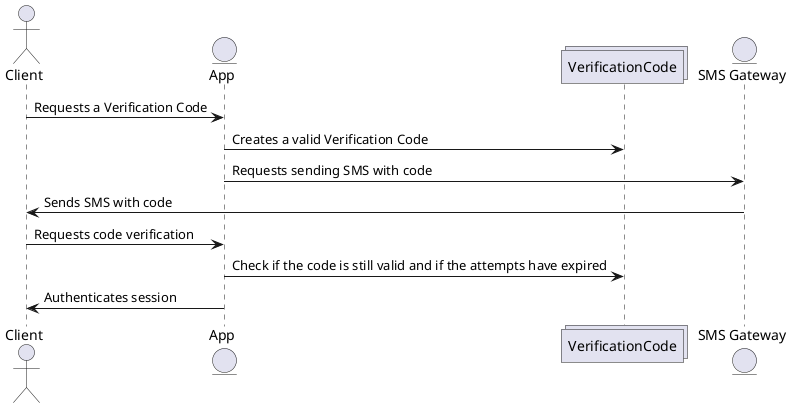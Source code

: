 @startuml auth
actor           Client as client
entity          App as app
collections     VerificationCode as verification_code
entity          "SMS Gateway" as sms_gateway

client -> app : Requests a Verification Code
app -> verification_code : Creates a valid Verification Code
app -> sms_gateway : Requests sending SMS with code
sms_gateway -> client : Sends SMS with code
client -> app : Requests code verification
app -> verification_code : Check if the code is still valid and if the attempts have expired
app -> client : Authenticates session
@enduml
